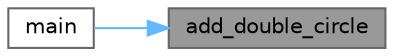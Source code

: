 digraph "add_double_circle"
{
 // LATEX_PDF_SIZE
  bgcolor="transparent";
  edge [fontname=Helvetica,fontsize=10,labelfontname=Helvetica,labelfontsize=10];
  node [fontname=Helvetica,fontsize=10,shape=box,height=0.2,width=0.4];
  rankdir="RL";
  Node1 [label="add_double_circle",height=0.2,width=0.4,color="gray40", fillcolor="grey60", style="filled", fontcolor="black",tooltip="Superimpose a double-width dashed combining circle on a glyph bitmap."];
  Node1 -> Node2 [dir="back",color="steelblue1",style="solid"];
  Node2 [label="main",height=0.2,width=0.4,color="grey40", fillcolor="white", style="filled",URL="$unigencircles_8c.html#a3c04138a5bfe5d72780bb7e82a18e627",tooltip="The main function."];
}
